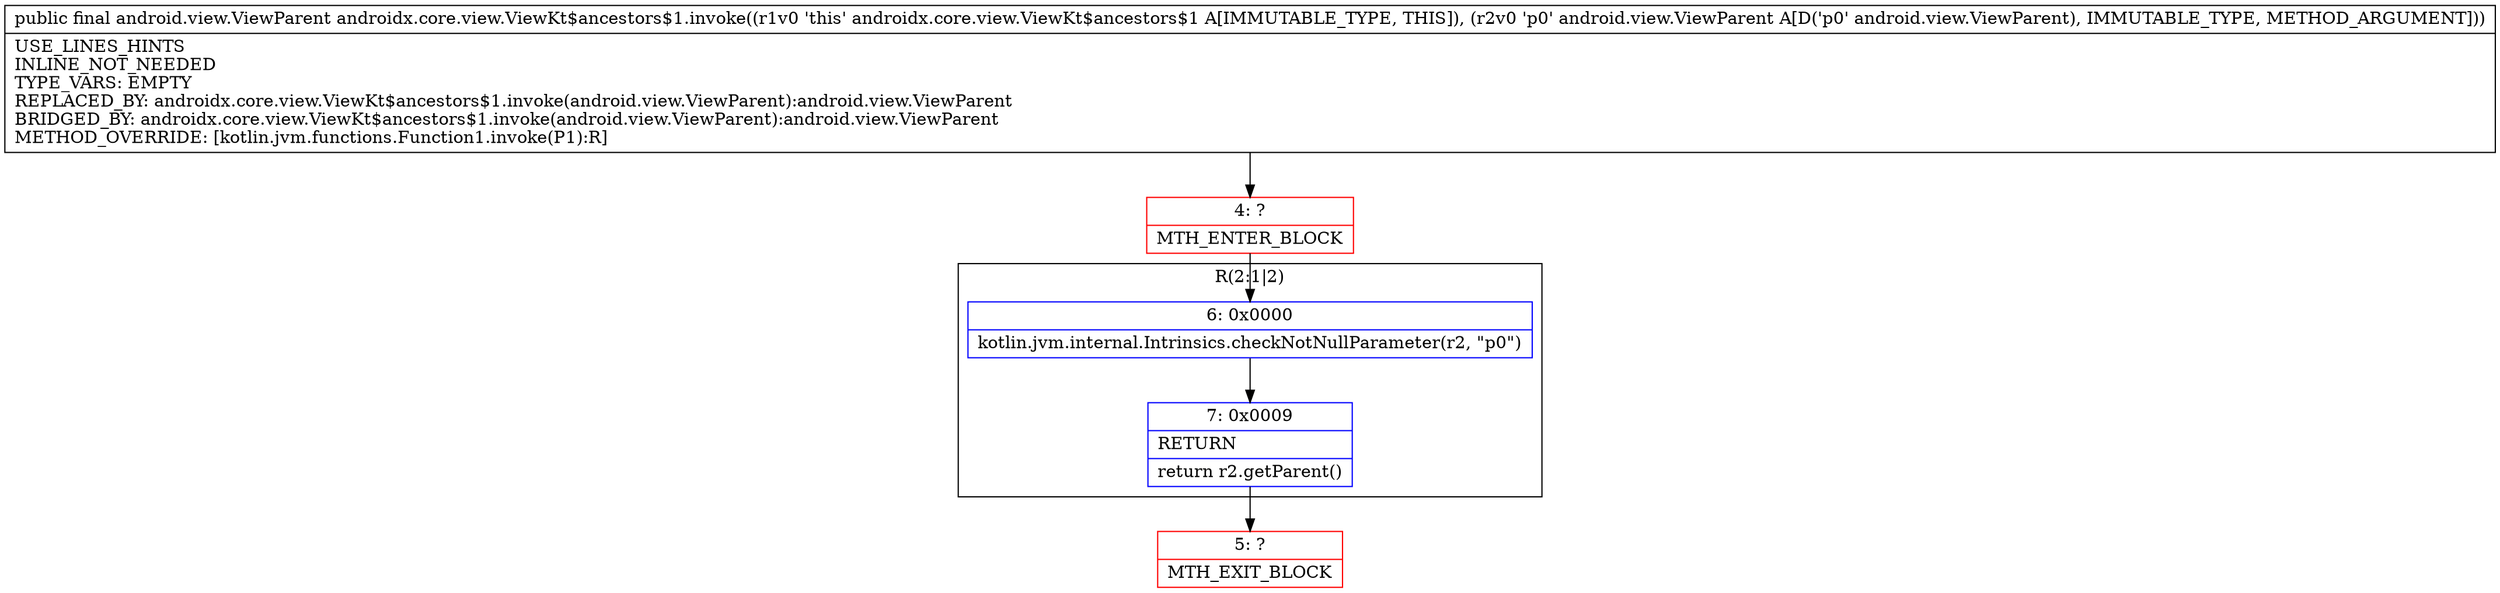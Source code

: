 digraph "CFG forandroidx.core.view.ViewKt$ancestors$1.invoke(Landroid\/view\/ViewParent;)Landroid\/view\/ViewParent;" {
subgraph cluster_Region_1291157382 {
label = "R(2:1|2)";
node [shape=record,color=blue];
Node_6 [shape=record,label="{6\:\ 0x0000|kotlin.jvm.internal.Intrinsics.checkNotNullParameter(r2, \"p0\")\l}"];
Node_7 [shape=record,label="{7\:\ 0x0009|RETURN\l|return r2.getParent()\l}"];
}
Node_4 [shape=record,color=red,label="{4\:\ ?|MTH_ENTER_BLOCK\l}"];
Node_5 [shape=record,color=red,label="{5\:\ ?|MTH_EXIT_BLOCK\l}"];
MethodNode[shape=record,label="{public final android.view.ViewParent androidx.core.view.ViewKt$ancestors$1.invoke((r1v0 'this' androidx.core.view.ViewKt$ancestors$1 A[IMMUTABLE_TYPE, THIS]), (r2v0 'p0' android.view.ViewParent A[D('p0' android.view.ViewParent), IMMUTABLE_TYPE, METHOD_ARGUMENT]))  | USE_LINES_HINTS\lINLINE_NOT_NEEDED\lTYPE_VARS: EMPTY\lREPLACED_BY: androidx.core.view.ViewKt$ancestors$1.invoke(android.view.ViewParent):android.view.ViewParent\lBRIDGED_BY: androidx.core.view.ViewKt$ancestors$1.invoke(android.view.ViewParent):android.view.ViewParent\lMETHOD_OVERRIDE: [kotlin.jvm.functions.Function1.invoke(P1):R]\l}"];
MethodNode -> Node_4;Node_6 -> Node_7;
Node_7 -> Node_5;
Node_4 -> Node_6;
}


